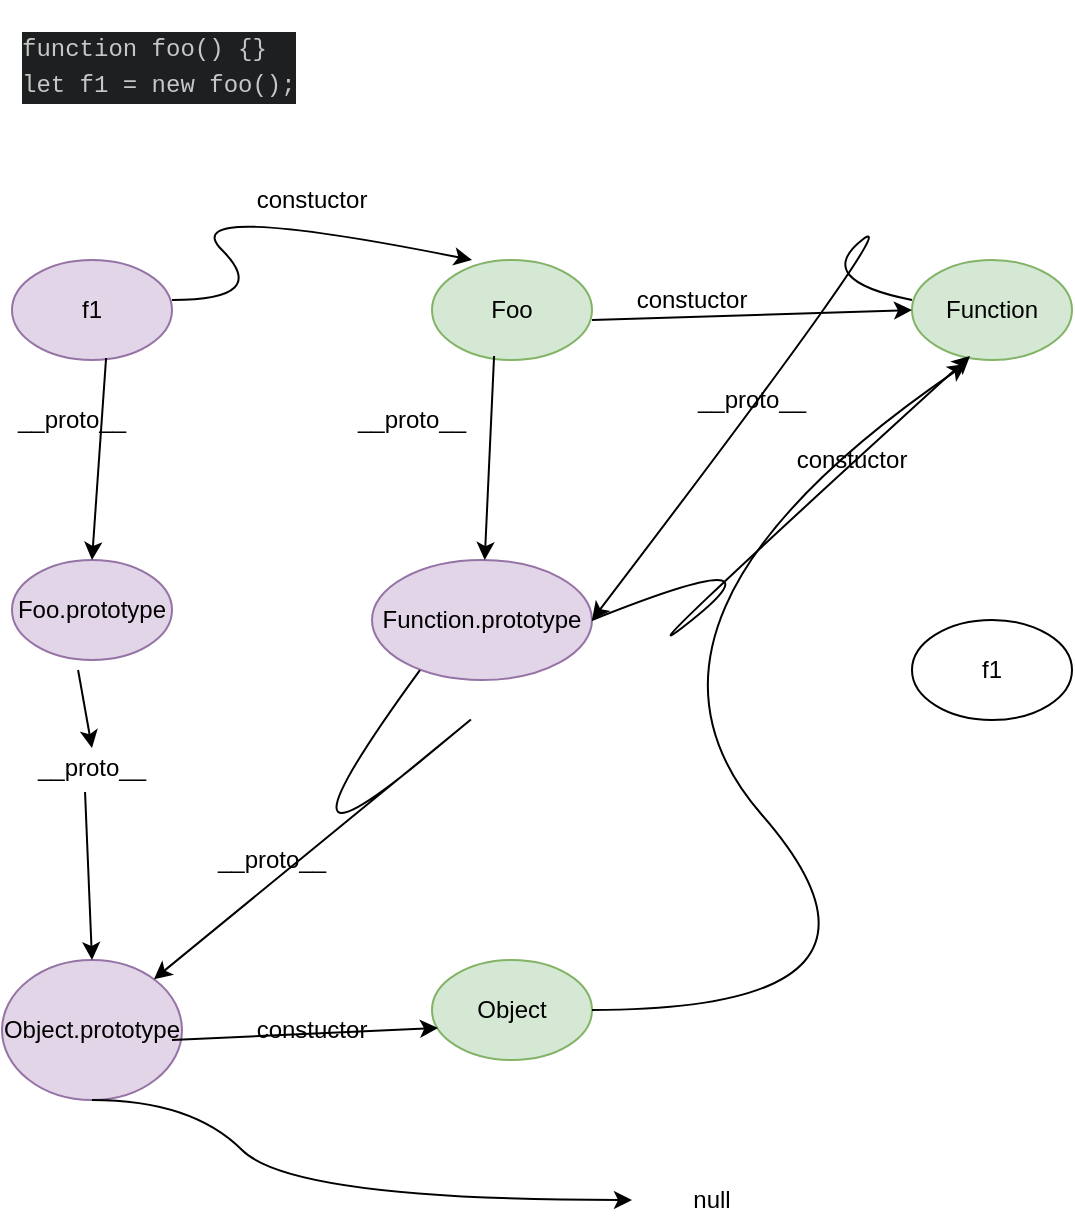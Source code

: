 <mxfile version="13.5.9" type="github">
  <diagram id="fMH37jqwa5DAqy2-OgGY" name="Page-1">
    <mxGraphModel dx="946" dy="613" grid="1" gridSize="10" guides="1" tooltips="1" connect="1" arrows="1" fold="1" page="1" pageScale="1" pageWidth="583" pageHeight="827" math="0" shadow="0">
      <root>
        <mxCell id="0" />
        <mxCell id="1" parent="0" />
        <mxCell id="6sF-m4O3xJEebA5fXuFb-1" value="&lt;h1&gt;&lt;div style=&quot;color: rgb(197 , 200 , 198) ; background-color: rgb(29 , 31 , 33) ; font-family: &amp;#34;menlo&amp;#34; , &amp;#34;monaco&amp;#34; , &amp;#34;courier new&amp;#34; , monospace ; font-weight: normal ; font-size: 12px ; line-height: 18px&quot;&gt;&lt;div&gt;function foo() {}&lt;/div&gt;&lt;div&gt;    let f1 = new foo();&lt;/div&gt;&lt;/div&gt;&lt;/h1&gt;" style="text;html=1;strokeColor=none;fillColor=none;spacing=5;spacingTop=-20;whiteSpace=wrap;overflow=hidden;rounded=0;" parent="1" vertex="1">
          <mxGeometry x="20" y="30" width="190" height="120" as="geometry" />
        </mxCell>
        <mxCell id="6sF-m4O3xJEebA5fXuFb-3" value="f1" style="ellipse;whiteSpace=wrap;html=1;fillColor=#e1d5e7;strokeColor=#9673a6;" parent="1" vertex="1">
          <mxGeometry x="20" y="150" width="80" height="50" as="geometry" />
        </mxCell>
        <mxCell id="6sF-m4O3xJEebA5fXuFb-4" value="Object.prototype" style="ellipse;whiteSpace=wrap;html=1;fillColor=#e1d5e7;strokeColor=#9673a6;" parent="1" vertex="1">
          <mxGeometry x="15" y="500" width="90" height="70" as="geometry" />
        </mxCell>
        <mxCell id="6sF-m4O3xJEebA5fXuFb-5" value="Foo" style="ellipse;whiteSpace=wrap;html=1;fillColor=#d5e8d4;strokeColor=#82b366;" parent="1" vertex="1">
          <mxGeometry x="230" y="150" width="80" height="50" as="geometry" />
        </mxCell>
        <mxCell id="6sF-m4O3xJEebA5fXuFb-6" value="f1" style="ellipse;whiteSpace=wrap;html=1;" parent="1" vertex="1">
          <mxGeometry x="470" y="330" width="80" height="50" as="geometry" />
        </mxCell>
        <mxCell id="6sF-m4O3xJEebA5fXuFb-7" value="Function.prototype" style="ellipse;whiteSpace=wrap;html=1;fillColor=#e1d5e7;strokeColor=#9673a6;" parent="1" vertex="1">
          <mxGeometry x="200" y="300" width="110" height="60" as="geometry" />
        </mxCell>
        <mxCell id="6sF-m4O3xJEebA5fXuFb-8" value="Foo.prototype" style="ellipse;whiteSpace=wrap;html=1;fillColor=#e1d5e7;strokeColor=#9673a6;" parent="1" vertex="1">
          <mxGeometry x="20" y="300" width="80" height="50" as="geometry" />
        </mxCell>
        <mxCell id="6sF-m4O3xJEebA5fXuFb-9" value="Function" style="ellipse;whiteSpace=wrap;html=1;fillColor=#d5e8d4;strokeColor=#82b366;" parent="1" vertex="1">
          <mxGeometry x="470" y="150" width="80" height="50" as="geometry" />
        </mxCell>
        <mxCell id="6sF-m4O3xJEebA5fXuFb-11" value="" style="curved=1;endArrow=classic;html=1;entryX=0.25;entryY=0;entryDx=0;entryDy=0;entryPerimeter=0;" parent="1" target="6sF-m4O3xJEebA5fXuFb-5" edge="1">
          <mxGeometry width="50" height="50" relative="1" as="geometry">
            <mxPoint x="100" y="170" as="sourcePoint" />
            <mxPoint x="150" y="120" as="targetPoint" />
            <Array as="points">
              <mxPoint x="150" y="170" />
              <mxPoint x="100" y="120" />
            </Array>
          </mxGeometry>
        </mxCell>
        <mxCell id="6sF-m4O3xJEebA5fXuFb-12" value="constuctor" style="text;html=1;strokeColor=none;fillColor=none;align=center;verticalAlign=middle;whiteSpace=wrap;rounded=0;" parent="1" vertex="1">
          <mxGeometry x="150" y="110" width="40" height="20" as="geometry" />
        </mxCell>
        <mxCell id="6sF-m4O3xJEebA5fXuFb-13" value="" style="endArrow=classic;html=1;exitX=0.588;exitY=0.98;exitDx=0;exitDy=0;exitPerimeter=0;entryX=0.5;entryY=0;entryDx=0;entryDy=0;" parent="1" source="6sF-m4O3xJEebA5fXuFb-3" target="6sF-m4O3xJEebA5fXuFb-8" edge="1">
          <mxGeometry width="50" height="50" relative="1" as="geometry">
            <mxPoint x="310" y="380" as="sourcePoint" />
            <mxPoint x="360" y="330" as="targetPoint" />
          </mxGeometry>
        </mxCell>
        <mxCell id="6sF-m4O3xJEebA5fXuFb-14" value="__proto__" style="text;html=1;strokeColor=none;fillColor=none;align=center;verticalAlign=middle;whiteSpace=wrap;rounded=0;" parent="1" vertex="1">
          <mxGeometry x="30" y="220" width="40" height="20" as="geometry" />
        </mxCell>
        <mxCell id="6sF-m4O3xJEebA5fXuFb-15" value="" style="curved=1;endArrow=classic;html=1;entryX=0.363;entryY=0.96;entryDx=0;entryDy=0;entryPerimeter=0;exitX=1;exitY=0.5;exitDx=0;exitDy=0;" parent="1" source="6sF-m4O3xJEebA5fXuFb-7" target="6sF-m4O3xJEebA5fXuFb-9" edge="1">
          <mxGeometry width="50" height="50" relative="1" as="geometry">
            <mxPoint x="310" y="420" as="sourcePoint" />
            <mxPoint x="360" y="370" as="targetPoint" />
            <Array as="points">
              <mxPoint x="410" y="290" />
              <mxPoint x="310" y="370" />
            </Array>
          </mxGeometry>
        </mxCell>
        <mxCell id="6sF-m4O3xJEebA5fXuFb-16" value="constuctor" style="text;html=1;strokeColor=none;fillColor=none;align=center;verticalAlign=middle;whiteSpace=wrap;rounded=0;" parent="1" vertex="1">
          <mxGeometry x="420" y="240" width="40" height="20" as="geometry" />
        </mxCell>
        <mxCell id="6sF-m4O3xJEebA5fXuFb-17" value="" style="endArrow=classic;html=1;exitX=0.413;exitY=1.1;exitDx=0;exitDy=0;exitPerimeter=0;entryX=0.5;entryY=0;entryDx=0;entryDy=0;" parent="1" source="6sF-m4O3xJEebA5fXuFb-18" target="6sF-m4O3xJEebA5fXuFb-4" edge="1">
          <mxGeometry width="50" height="50" relative="1" as="geometry">
            <mxPoint x="310" y="420" as="sourcePoint" />
            <mxPoint x="360" y="370" as="targetPoint" />
          </mxGeometry>
        </mxCell>
        <mxCell id="6sF-m4O3xJEebA5fXuFb-18" value="__proto__" style="text;html=1;strokeColor=none;fillColor=none;align=center;verticalAlign=middle;whiteSpace=wrap;rounded=0;" parent="1" vertex="1">
          <mxGeometry x="40" y="394" width="40" height="20" as="geometry" />
        </mxCell>
        <mxCell id="6sF-m4O3xJEebA5fXuFb-19" value="" style="endArrow=classic;html=1;exitX=0.413;exitY=1.1;exitDx=0;exitDy=0;exitPerimeter=0;entryX=0.5;entryY=0;entryDx=0;entryDy=0;" parent="1" source="6sF-m4O3xJEebA5fXuFb-8" target="6sF-m4O3xJEebA5fXuFb-18" edge="1">
          <mxGeometry width="50" height="50" relative="1" as="geometry">
            <mxPoint x="53.04" y="355" as="sourcePoint" />
            <mxPoint x="60" y="470" as="targetPoint" />
          </mxGeometry>
        </mxCell>
        <mxCell id="6sF-m4O3xJEebA5fXuFb-20" value="" style="curved=1;endArrow=classic;html=1;" parent="1" edge="1">
          <mxGeometry width="50" height="50" relative="1" as="geometry">
            <mxPoint x="60" y="570" as="sourcePoint" />
            <mxPoint x="330" y="620" as="targetPoint" />
            <Array as="points">
              <mxPoint x="110" y="570" />
              <mxPoint x="160" y="620" />
            </Array>
          </mxGeometry>
        </mxCell>
        <mxCell id="6sF-m4O3xJEebA5fXuFb-21" value="null" style="text;html=1;strokeColor=none;fillColor=none;align=center;verticalAlign=middle;whiteSpace=wrap;rounded=0;" parent="1" vertex="1">
          <mxGeometry x="350" y="610" width="40" height="20" as="geometry" />
        </mxCell>
        <mxCell id="6sF-m4O3xJEebA5fXuFb-22" value="" style="curved=1;endArrow=classic;html=1;exitX=0.218;exitY=0.917;exitDx=0;exitDy=0;exitPerimeter=0;" parent="1" source="6sF-m4O3xJEebA5fXuFb-7" target="6sF-m4O3xJEebA5fXuFb-4" edge="1">
          <mxGeometry width="50" height="50" relative="1" as="geometry">
            <mxPoint x="310" y="380" as="sourcePoint" />
            <mxPoint x="360" y="330" as="targetPoint" />
            <Array as="points">
              <mxPoint x="140" y="470" />
              <mxPoint x="310" y="330" />
            </Array>
          </mxGeometry>
        </mxCell>
        <mxCell id="6sF-m4O3xJEebA5fXuFb-23" value="__proto__" style="text;html=1;strokeColor=none;fillColor=none;align=center;verticalAlign=middle;whiteSpace=wrap;rounded=0;" parent="1" vertex="1">
          <mxGeometry x="130" y="440" width="40" height="20" as="geometry" />
        </mxCell>
        <mxCell id="6sF-m4O3xJEebA5fXuFb-24" value="Object" style="ellipse;whiteSpace=wrap;html=1;fillColor=#d5e8d4;strokeColor=#82b366;" parent="1" vertex="1">
          <mxGeometry x="230" y="500" width="80" height="50" as="geometry" />
        </mxCell>
        <mxCell id="6sF-m4O3xJEebA5fXuFb-25" value="" style="endArrow=classic;html=1;entryX=0.038;entryY=0.68;entryDx=0;entryDy=0;entryPerimeter=0;" parent="1" target="6sF-m4O3xJEebA5fXuFb-24" edge="1">
          <mxGeometry width="50" height="50" relative="1" as="geometry">
            <mxPoint x="100" y="540" as="sourcePoint" />
            <mxPoint x="150" y="490" as="targetPoint" />
          </mxGeometry>
        </mxCell>
        <mxCell id="6sF-m4O3xJEebA5fXuFb-26" value="constuctor" style="text;html=1;strokeColor=none;fillColor=none;align=center;verticalAlign=middle;whiteSpace=wrap;rounded=0;" parent="1" vertex="1">
          <mxGeometry x="150" y="525" width="40" height="20" as="geometry" />
        </mxCell>
        <mxCell id="6sF-m4O3xJEebA5fXuFb-27" value="" style="curved=1;endArrow=classic;html=1;entryX=0.338;entryY=1.04;entryDx=0;entryDy=0;entryPerimeter=0;" parent="1" source="6sF-m4O3xJEebA5fXuFb-24" target="6sF-m4O3xJEebA5fXuFb-9" edge="1">
          <mxGeometry width="50" height="50" relative="1" as="geometry">
            <mxPoint x="310" y="380" as="sourcePoint" />
            <mxPoint x="520" y="210" as="targetPoint" />
            <Array as="points">
              <mxPoint x="480" y="525" />
              <mxPoint x="310" y="330" />
            </Array>
          </mxGeometry>
        </mxCell>
        <mxCell id="6sF-m4O3xJEebA5fXuFb-28" value="" style="curved=1;endArrow=classic;html=1;entryX=1;entryY=0.5;entryDx=0;entryDy=0;" parent="1" target="6sF-m4O3xJEebA5fXuFb-7" edge="1">
          <mxGeometry width="50" height="50" relative="1" as="geometry">
            <mxPoint x="470" y="170" as="sourcePoint" />
            <mxPoint x="520" y="120" as="targetPoint" />
            <Array as="points">
              <mxPoint x="420" y="160" />
              <mxPoint x="470" y="120" />
            </Array>
          </mxGeometry>
        </mxCell>
        <mxCell id="6sF-m4O3xJEebA5fXuFb-29" value="__proto__" style="text;html=1;strokeColor=none;fillColor=none;align=center;verticalAlign=middle;whiteSpace=wrap;rounded=0;" parent="1" vertex="1">
          <mxGeometry x="370" y="210" width="40" height="20" as="geometry" />
        </mxCell>
        <mxCell id="6sF-m4O3xJEebA5fXuFb-31" value="" style="endArrow=classic;html=1;entryX=0;entryY=0.5;entryDx=0;entryDy=0;" parent="1" target="6sF-m4O3xJEebA5fXuFb-9" edge="1">
          <mxGeometry width="50" height="50" relative="1" as="geometry">
            <mxPoint x="310" y="180" as="sourcePoint" />
            <mxPoint x="360" y="130" as="targetPoint" />
          </mxGeometry>
        </mxCell>
        <mxCell id="6sF-m4O3xJEebA5fXuFb-32" value="constuctor" style="text;html=1;strokeColor=none;fillColor=none;align=center;verticalAlign=middle;whiteSpace=wrap;rounded=0;" parent="1" vertex="1">
          <mxGeometry x="340" y="160" width="40" height="20" as="geometry" />
        </mxCell>
        <mxCell id="YbEJVO23RCFZGLzoGGtg-1" value="" style="endArrow=classic;html=1;exitX=0.388;exitY=0.96;exitDx=0;exitDy=0;exitPerimeter=0;" edge="1" parent="1" source="6sF-m4O3xJEebA5fXuFb-5" target="6sF-m4O3xJEebA5fXuFb-7">
          <mxGeometry width="50" height="50" relative="1" as="geometry">
            <mxPoint x="270" y="390" as="sourcePoint" />
            <mxPoint x="320" y="340" as="targetPoint" />
          </mxGeometry>
        </mxCell>
        <mxCell id="YbEJVO23RCFZGLzoGGtg-2" value="__proto__" style="text;html=1;strokeColor=none;fillColor=none;align=center;verticalAlign=middle;whiteSpace=wrap;rounded=0;" vertex="1" parent="1">
          <mxGeometry x="200" y="220" width="40" height="20" as="geometry" />
        </mxCell>
      </root>
    </mxGraphModel>
  </diagram>
</mxfile>
